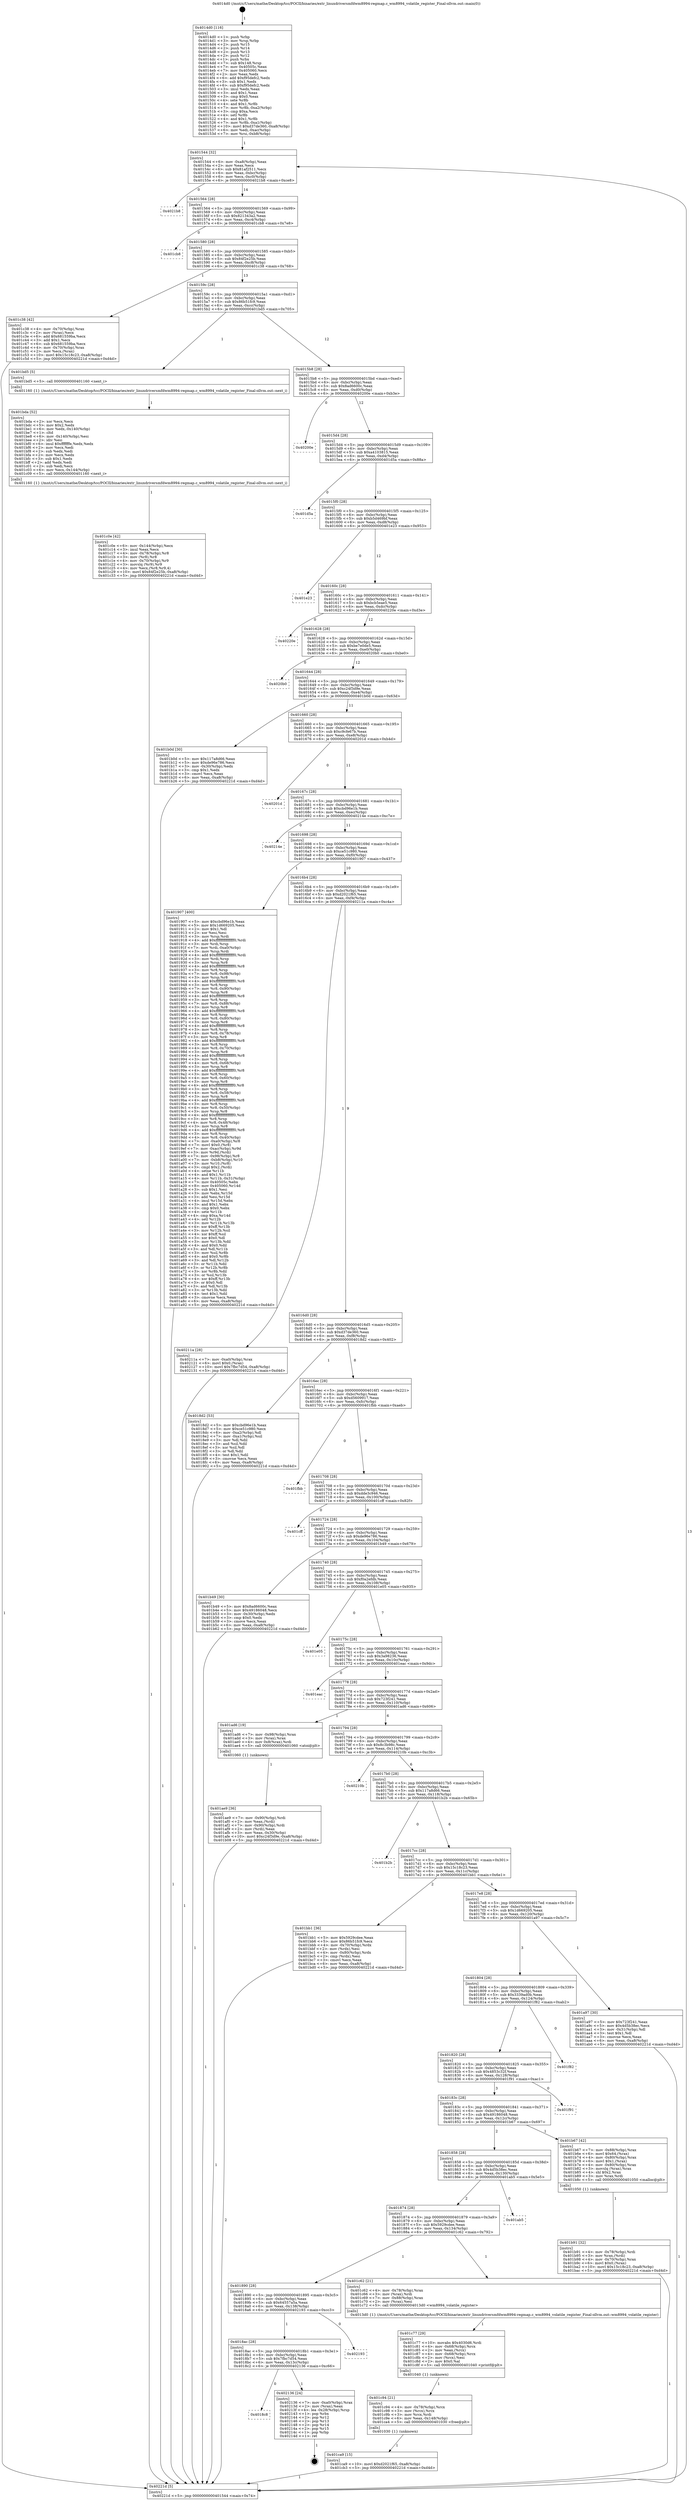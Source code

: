digraph "0x4014d0" {
  label = "0x4014d0 (/mnt/c/Users/mathe/Desktop/tcc/POCII/binaries/extr_linuxdriversmfdwm8994-regmap.c_wm8994_volatile_register_Final-ollvm.out::main(0))"
  labelloc = "t"
  node[shape=record]

  Entry [label="",width=0.3,height=0.3,shape=circle,fillcolor=black,style=filled]
  "0x401544" [label="{
     0x401544 [32]\l
     | [instrs]\l
     &nbsp;&nbsp;0x401544 \<+6\>: mov -0xa8(%rbp),%eax\l
     &nbsp;&nbsp;0x40154a \<+2\>: mov %eax,%ecx\l
     &nbsp;&nbsp;0x40154c \<+6\>: sub $0x81af2511,%ecx\l
     &nbsp;&nbsp;0x401552 \<+6\>: mov %eax,-0xbc(%rbp)\l
     &nbsp;&nbsp;0x401558 \<+6\>: mov %ecx,-0xc0(%rbp)\l
     &nbsp;&nbsp;0x40155e \<+6\>: je 00000000004021b8 \<main+0xce8\>\l
  }"]
  "0x4021b8" [label="{
     0x4021b8\l
  }", style=dashed]
  "0x401564" [label="{
     0x401564 [28]\l
     | [instrs]\l
     &nbsp;&nbsp;0x401564 \<+5\>: jmp 0000000000401569 \<main+0x99\>\l
     &nbsp;&nbsp;0x401569 \<+6\>: mov -0xbc(%rbp),%eax\l
     &nbsp;&nbsp;0x40156f \<+5\>: sub $0x821343a2,%eax\l
     &nbsp;&nbsp;0x401574 \<+6\>: mov %eax,-0xc4(%rbp)\l
     &nbsp;&nbsp;0x40157a \<+6\>: je 0000000000401cb8 \<main+0x7e8\>\l
  }"]
  Exit [label="",width=0.3,height=0.3,shape=circle,fillcolor=black,style=filled,peripheries=2]
  "0x401cb8" [label="{
     0x401cb8\l
  }", style=dashed]
  "0x401580" [label="{
     0x401580 [28]\l
     | [instrs]\l
     &nbsp;&nbsp;0x401580 \<+5\>: jmp 0000000000401585 \<main+0xb5\>\l
     &nbsp;&nbsp;0x401585 \<+6\>: mov -0xbc(%rbp),%eax\l
     &nbsp;&nbsp;0x40158b \<+5\>: sub $0x84f2e25b,%eax\l
     &nbsp;&nbsp;0x401590 \<+6\>: mov %eax,-0xc8(%rbp)\l
     &nbsp;&nbsp;0x401596 \<+6\>: je 0000000000401c38 \<main+0x768\>\l
  }"]
  "0x4018c8" [label="{
     0x4018c8\l
  }", style=dashed]
  "0x401c38" [label="{
     0x401c38 [42]\l
     | [instrs]\l
     &nbsp;&nbsp;0x401c38 \<+4\>: mov -0x70(%rbp),%rax\l
     &nbsp;&nbsp;0x401c3c \<+2\>: mov (%rax),%ecx\l
     &nbsp;&nbsp;0x401c3e \<+6\>: add $0x681559ba,%ecx\l
     &nbsp;&nbsp;0x401c44 \<+3\>: add $0x1,%ecx\l
     &nbsp;&nbsp;0x401c47 \<+6\>: sub $0x681559ba,%ecx\l
     &nbsp;&nbsp;0x401c4d \<+4\>: mov -0x70(%rbp),%rax\l
     &nbsp;&nbsp;0x401c51 \<+2\>: mov %ecx,(%rax)\l
     &nbsp;&nbsp;0x401c53 \<+10\>: movl $0x15c18c23,-0xa8(%rbp)\l
     &nbsp;&nbsp;0x401c5d \<+5\>: jmp 000000000040221d \<main+0xd4d\>\l
  }"]
  "0x40159c" [label="{
     0x40159c [28]\l
     | [instrs]\l
     &nbsp;&nbsp;0x40159c \<+5\>: jmp 00000000004015a1 \<main+0xd1\>\l
     &nbsp;&nbsp;0x4015a1 \<+6\>: mov -0xbc(%rbp),%eax\l
     &nbsp;&nbsp;0x4015a7 \<+5\>: sub $0x86b51fc9,%eax\l
     &nbsp;&nbsp;0x4015ac \<+6\>: mov %eax,-0xcc(%rbp)\l
     &nbsp;&nbsp;0x4015b2 \<+6\>: je 0000000000401bd5 \<main+0x705\>\l
  }"]
  "0x402136" [label="{
     0x402136 [24]\l
     | [instrs]\l
     &nbsp;&nbsp;0x402136 \<+7\>: mov -0xa0(%rbp),%rax\l
     &nbsp;&nbsp;0x40213d \<+2\>: mov (%rax),%eax\l
     &nbsp;&nbsp;0x40213f \<+4\>: lea -0x28(%rbp),%rsp\l
     &nbsp;&nbsp;0x402143 \<+1\>: pop %rbx\l
     &nbsp;&nbsp;0x402144 \<+2\>: pop %r12\l
     &nbsp;&nbsp;0x402146 \<+2\>: pop %r13\l
     &nbsp;&nbsp;0x402148 \<+2\>: pop %r14\l
     &nbsp;&nbsp;0x40214a \<+2\>: pop %r15\l
     &nbsp;&nbsp;0x40214c \<+1\>: pop %rbp\l
     &nbsp;&nbsp;0x40214d \<+1\>: ret\l
  }"]
  "0x401bd5" [label="{
     0x401bd5 [5]\l
     | [instrs]\l
     &nbsp;&nbsp;0x401bd5 \<+5\>: call 0000000000401160 \<next_i\>\l
     | [calls]\l
     &nbsp;&nbsp;0x401160 \{1\} (/mnt/c/Users/mathe/Desktop/tcc/POCII/binaries/extr_linuxdriversmfdwm8994-regmap.c_wm8994_volatile_register_Final-ollvm.out::next_i)\l
  }"]
  "0x4015b8" [label="{
     0x4015b8 [28]\l
     | [instrs]\l
     &nbsp;&nbsp;0x4015b8 \<+5\>: jmp 00000000004015bd \<main+0xed\>\l
     &nbsp;&nbsp;0x4015bd \<+6\>: mov -0xbc(%rbp),%eax\l
     &nbsp;&nbsp;0x4015c3 \<+5\>: sub $0x8ad6600c,%eax\l
     &nbsp;&nbsp;0x4015c8 \<+6\>: mov %eax,-0xd0(%rbp)\l
     &nbsp;&nbsp;0x4015ce \<+6\>: je 000000000040200e \<main+0xb3e\>\l
  }"]
  "0x4018ac" [label="{
     0x4018ac [28]\l
     | [instrs]\l
     &nbsp;&nbsp;0x4018ac \<+5\>: jmp 00000000004018b1 \<main+0x3e1\>\l
     &nbsp;&nbsp;0x4018b1 \<+6\>: mov -0xbc(%rbp),%eax\l
     &nbsp;&nbsp;0x4018b7 \<+5\>: sub $0x7fbc7d54,%eax\l
     &nbsp;&nbsp;0x4018bc \<+6\>: mov %eax,-0x13c(%rbp)\l
     &nbsp;&nbsp;0x4018c2 \<+6\>: je 0000000000402136 \<main+0xc66\>\l
  }"]
  "0x40200e" [label="{
     0x40200e\l
  }", style=dashed]
  "0x4015d4" [label="{
     0x4015d4 [28]\l
     | [instrs]\l
     &nbsp;&nbsp;0x4015d4 \<+5\>: jmp 00000000004015d9 \<main+0x109\>\l
     &nbsp;&nbsp;0x4015d9 \<+6\>: mov -0xbc(%rbp),%eax\l
     &nbsp;&nbsp;0x4015df \<+5\>: sub $0xa4103815,%eax\l
     &nbsp;&nbsp;0x4015e4 \<+6\>: mov %eax,-0xd4(%rbp)\l
     &nbsp;&nbsp;0x4015ea \<+6\>: je 0000000000401d5a \<main+0x88a\>\l
  }"]
  "0x402193" [label="{
     0x402193\l
  }", style=dashed]
  "0x401d5a" [label="{
     0x401d5a\l
  }", style=dashed]
  "0x4015f0" [label="{
     0x4015f0 [28]\l
     | [instrs]\l
     &nbsp;&nbsp;0x4015f0 \<+5\>: jmp 00000000004015f5 \<main+0x125\>\l
     &nbsp;&nbsp;0x4015f5 \<+6\>: mov -0xbc(%rbp),%eax\l
     &nbsp;&nbsp;0x4015fb \<+5\>: sub $0xb5d469bf,%eax\l
     &nbsp;&nbsp;0x401600 \<+6\>: mov %eax,-0xd8(%rbp)\l
     &nbsp;&nbsp;0x401606 \<+6\>: je 0000000000401e23 \<main+0x953\>\l
  }"]
  "0x401ca9" [label="{
     0x401ca9 [15]\l
     | [instrs]\l
     &nbsp;&nbsp;0x401ca9 \<+10\>: movl $0xd2021f65,-0xa8(%rbp)\l
     &nbsp;&nbsp;0x401cb3 \<+5\>: jmp 000000000040221d \<main+0xd4d\>\l
  }"]
  "0x401e23" [label="{
     0x401e23\l
  }", style=dashed]
  "0x40160c" [label="{
     0x40160c [28]\l
     | [instrs]\l
     &nbsp;&nbsp;0x40160c \<+5\>: jmp 0000000000401611 \<main+0x141\>\l
     &nbsp;&nbsp;0x401611 \<+6\>: mov -0xbc(%rbp),%eax\l
     &nbsp;&nbsp;0x401617 \<+5\>: sub $0xbcb5eae5,%eax\l
     &nbsp;&nbsp;0x40161c \<+6\>: mov %eax,-0xdc(%rbp)\l
     &nbsp;&nbsp;0x401622 \<+6\>: je 000000000040220e \<main+0xd3e\>\l
  }"]
  "0x401c94" [label="{
     0x401c94 [21]\l
     | [instrs]\l
     &nbsp;&nbsp;0x401c94 \<+4\>: mov -0x78(%rbp),%rcx\l
     &nbsp;&nbsp;0x401c98 \<+3\>: mov (%rcx),%rcx\l
     &nbsp;&nbsp;0x401c9b \<+3\>: mov %rcx,%rdi\l
     &nbsp;&nbsp;0x401c9e \<+6\>: mov %eax,-0x148(%rbp)\l
     &nbsp;&nbsp;0x401ca4 \<+5\>: call 0000000000401030 \<free@plt\>\l
     | [calls]\l
     &nbsp;&nbsp;0x401030 \{1\} (unknown)\l
  }"]
  "0x40220e" [label="{
     0x40220e\l
  }", style=dashed]
  "0x401628" [label="{
     0x401628 [28]\l
     | [instrs]\l
     &nbsp;&nbsp;0x401628 \<+5\>: jmp 000000000040162d \<main+0x15d\>\l
     &nbsp;&nbsp;0x40162d \<+6\>: mov -0xbc(%rbp),%eax\l
     &nbsp;&nbsp;0x401633 \<+5\>: sub $0xbe7e0de5,%eax\l
     &nbsp;&nbsp;0x401638 \<+6\>: mov %eax,-0xe0(%rbp)\l
     &nbsp;&nbsp;0x40163e \<+6\>: je 00000000004020b0 \<main+0xbe0\>\l
  }"]
  "0x401c77" [label="{
     0x401c77 [29]\l
     | [instrs]\l
     &nbsp;&nbsp;0x401c77 \<+10\>: movabs $0x4030d6,%rdi\l
     &nbsp;&nbsp;0x401c81 \<+4\>: mov -0x68(%rbp),%rcx\l
     &nbsp;&nbsp;0x401c85 \<+2\>: mov %eax,(%rcx)\l
     &nbsp;&nbsp;0x401c87 \<+4\>: mov -0x68(%rbp),%rcx\l
     &nbsp;&nbsp;0x401c8b \<+2\>: mov (%rcx),%esi\l
     &nbsp;&nbsp;0x401c8d \<+2\>: mov $0x0,%al\l
     &nbsp;&nbsp;0x401c8f \<+5\>: call 0000000000401040 \<printf@plt\>\l
     | [calls]\l
     &nbsp;&nbsp;0x401040 \{1\} (unknown)\l
  }"]
  "0x4020b0" [label="{
     0x4020b0\l
  }", style=dashed]
  "0x401644" [label="{
     0x401644 [28]\l
     | [instrs]\l
     &nbsp;&nbsp;0x401644 \<+5\>: jmp 0000000000401649 \<main+0x179\>\l
     &nbsp;&nbsp;0x401649 \<+6\>: mov -0xbc(%rbp),%eax\l
     &nbsp;&nbsp;0x40164f \<+5\>: sub $0xc24f3d9e,%eax\l
     &nbsp;&nbsp;0x401654 \<+6\>: mov %eax,-0xe4(%rbp)\l
     &nbsp;&nbsp;0x40165a \<+6\>: je 0000000000401b0d \<main+0x63d\>\l
  }"]
  "0x401890" [label="{
     0x401890 [28]\l
     | [instrs]\l
     &nbsp;&nbsp;0x401890 \<+5\>: jmp 0000000000401895 \<main+0x3c5\>\l
     &nbsp;&nbsp;0x401895 \<+6\>: mov -0xbc(%rbp),%eax\l
     &nbsp;&nbsp;0x40189b \<+5\>: sub $0x64557a5a,%eax\l
     &nbsp;&nbsp;0x4018a0 \<+6\>: mov %eax,-0x138(%rbp)\l
     &nbsp;&nbsp;0x4018a6 \<+6\>: je 0000000000402193 \<main+0xcc3\>\l
  }"]
  "0x401b0d" [label="{
     0x401b0d [30]\l
     | [instrs]\l
     &nbsp;&nbsp;0x401b0d \<+5\>: mov $0x117a8d66,%eax\l
     &nbsp;&nbsp;0x401b12 \<+5\>: mov $0xde96e786,%ecx\l
     &nbsp;&nbsp;0x401b17 \<+3\>: mov -0x30(%rbp),%edx\l
     &nbsp;&nbsp;0x401b1a \<+3\>: cmp $0x1,%edx\l
     &nbsp;&nbsp;0x401b1d \<+3\>: cmovl %ecx,%eax\l
     &nbsp;&nbsp;0x401b20 \<+6\>: mov %eax,-0xa8(%rbp)\l
     &nbsp;&nbsp;0x401b26 \<+5\>: jmp 000000000040221d \<main+0xd4d\>\l
  }"]
  "0x401660" [label="{
     0x401660 [28]\l
     | [instrs]\l
     &nbsp;&nbsp;0x401660 \<+5\>: jmp 0000000000401665 \<main+0x195\>\l
     &nbsp;&nbsp;0x401665 \<+6\>: mov -0xbc(%rbp),%eax\l
     &nbsp;&nbsp;0x40166b \<+5\>: sub $0xc9cfe67b,%eax\l
     &nbsp;&nbsp;0x401670 \<+6\>: mov %eax,-0xe8(%rbp)\l
     &nbsp;&nbsp;0x401676 \<+6\>: je 000000000040201d \<main+0xb4d\>\l
  }"]
  "0x401c62" [label="{
     0x401c62 [21]\l
     | [instrs]\l
     &nbsp;&nbsp;0x401c62 \<+4\>: mov -0x78(%rbp),%rax\l
     &nbsp;&nbsp;0x401c66 \<+3\>: mov (%rax),%rdi\l
     &nbsp;&nbsp;0x401c69 \<+7\>: mov -0x88(%rbp),%rax\l
     &nbsp;&nbsp;0x401c70 \<+2\>: mov (%rax),%esi\l
     &nbsp;&nbsp;0x401c72 \<+5\>: call 00000000004013d0 \<wm8994_volatile_register\>\l
     | [calls]\l
     &nbsp;&nbsp;0x4013d0 \{1\} (/mnt/c/Users/mathe/Desktop/tcc/POCII/binaries/extr_linuxdriversmfdwm8994-regmap.c_wm8994_volatile_register_Final-ollvm.out::wm8994_volatile_register)\l
  }"]
  "0x40201d" [label="{
     0x40201d\l
  }", style=dashed]
  "0x40167c" [label="{
     0x40167c [28]\l
     | [instrs]\l
     &nbsp;&nbsp;0x40167c \<+5\>: jmp 0000000000401681 \<main+0x1b1\>\l
     &nbsp;&nbsp;0x401681 \<+6\>: mov -0xbc(%rbp),%eax\l
     &nbsp;&nbsp;0x401687 \<+5\>: sub $0xcbd96e1b,%eax\l
     &nbsp;&nbsp;0x40168c \<+6\>: mov %eax,-0xec(%rbp)\l
     &nbsp;&nbsp;0x401692 \<+6\>: je 000000000040214e \<main+0xc7e\>\l
  }"]
  "0x401874" [label="{
     0x401874 [28]\l
     | [instrs]\l
     &nbsp;&nbsp;0x401874 \<+5\>: jmp 0000000000401879 \<main+0x3a9\>\l
     &nbsp;&nbsp;0x401879 \<+6\>: mov -0xbc(%rbp),%eax\l
     &nbsp;&nbsp;0x40187f \<+5\>: sub $0x5929cdee,%eax\l
     &nbsp;&nbsp;0x401884 \<+6\>: mov %eax,-0x134(%rbp)\l
     &nbsp;&nbsp;0x40188a \<+6\>: je 0000000000401c62 \<main+0x792\>\l
  }"]
  "0x40214e" [label="{
     0x40214e\l
  }", style=dashed]
  "0x401698" [label="{
     0x401698 [28]\l
     | [instrs]\l
     &nbsp;&nbsp;0x401698 \<+5\>: jmp 000000000040169d \<main+0x1cd\>\l
     &nbsp;&nbsp;0x40169d \<+6\>: mov -0xbc(%rbp),%eax\l
     &nbsp;&nbsp;0x4016a3 \<+5\>: sub $0xce51c980,%eax\l
     &nbsp;&nbsp;0x4016a8 \<+6\>: mov %eax,-0xf0(%rbp)\l
     &nbsp;&nbsp;0x4016ae \<+6\>: je 0000000000401907 \<main+0x437\>\l
  }"]
  "0x401ab5" [label="{
     0x401ab5\l
  }", style=dashed]
  "0x401907" [label="{
     0x401907 [400]\l
     | [instrs]\l
     &nbsp;&nbsp;0x401907 \<+5\>: mov $0xcbd96e1b,%eax\l
     &nbsp;&nbsp;0x40190c \<+5\>: mov $0x1d669205,%ecx\l
     &nbsp;&nbsp;0x401911 \<+2\>: mov $0x1,%dl\l
     &nbsp;&nbsp;0x401913 \<+2\>: xor %esi,%esi\l
     &nbsp;&nbsp;0x401915 \<+3\>: mov %rsp,%rdi\l
     &nbsp;&nbsp;0x401918 \<+4\>: add $0xfffffffffffffff0,%rdi\l
     &nbsp;&nbsp;0x40191c \<+3\>: mov %rdi,%rsp\l
     &nbsp;&nbsp;0x40191f \<+7\>: mov %rdi,-0xa0(%rbp)\l
     &nbsp;&nbsp;0x401926 \<+3\>: mov %rsp,%rdi\l
     &nbsp;&nbsp;0x401929 \<+4\>: add $0xfffffffffffffff0,%rdi\l
     &nbsp;&nbsp;0x40192d \<+3\>: mov %rdi,%rsp\l
     &nbsp;&nbsp;0x401930 \<+3\>: mov %rsp,%r8\l
     &nbsp;&nbsp;0x401933 \<+4\>: add $0xfffffffffffffff0,%r8\l
     &nbsp;&nbsp;0x401937 \<+3\>: mov %r8,%rsp\l
     &nbsp;&nbsp;0x40193a \<+7\>: mov %r8,-0x98(%rbp)\l
     &nbsp;&nbsp;0x401941 \<+3\>: mov %rsp,%r8\l
     &nbsp;&nbsp;0x401944 \<+4\>: add $0xfffffffffffffff0,%r8\l
     &nbsp;&nbsp;0x401948 \<+3\>: mov %r8,%rsp\l
     &nbsp;&nbsp;0x40194b \<+7\>: mov %r8,-0x90(%rbp)\l
     &nbsp;&nbsp;0x401952 \<+3\>: mov %rsp,%r8\l
     &nbsp;&nbsp;0x401955 \<+4\>: add $0xfffffffffffffff0,%r8\l
     &nbsp;&nbsp;0x401959 \<+3\>: mov %r8,%rsp\l
     &nbsp;&nbsp;0x40195c \<+7\>: mov %r8,-0x88(%rbp)\l
     &nbsp;&nbsp;0x401963 \<+3\>: mov %rsp,%r8\l
     &nbsp;&nbsp;0x401966 \<+4\>: add $0xfffffffffffffff0,%r8\l
     &nbsp;&nbsp;0x40196a \<+3\>: mov %r8,%rsp\l
     &nbsp;&nbsp;0x40196d \<+4\>: mov %r8,-0x80(%rbp)\l
     &nbsp;&nbsp;0x401971 \<+3\>: mov %rsp,%r8\l
     &nbsp;&nbsp;0x401974 \<+4\>: add $0xfffffffffffffff0,%r8\l
     &nbsp;&nbsp;0x401978 \<+3\>: mov %r8,%rsp\l
     &nbsp;&nbsp;0x40197b \<+4\>: mov %r8,-0x78(%rbp)\l
     &nbsp;&nbsp;0x40197f \<+3\>: mov %rsp,%r8\l
     &nbsp;&nbsp;0x401982 \<+4\>: add $0xfffffffffffffff0,%r8\l
     &nbsp;&nbsp;0x401986 \<+3\>: mov %r8,%rsp\l
     &nbsp;&nbsp;0x401989 \<+4\>: mov %r8,-0x70(%rbp)\l
     &nbsp;&nbsp;0x40198d \<+3\>: mov %rsp,%r8\l
     &nbsp;&nbsp;0x401990 \<+4\>: add $0xfffffffffffffff0,%r8\l
     &nbsp;&nbsp;0x401994 \<+3\>: mov %r8,%rsp\l
     &nbsp;&nbsp;0x401997 \<+4\>: mov %r8,-0x68(%rbp)\l
     &nbsp;&nbsp;0x40199b \<+3\>: mov %rsp,%r8\l
     &nbsp;&nbsp;0x40199e \<+4\>: add $0xfffffffffffffff0,%r8\l
     &nbsp;&nbsp;0x4019a2 \<+3\>: mov %r8,%rsp\l
     &nbsp;&nbsp;0x4019a5 \<+4\>: mov %r8,-0x60(%rbp)\l
     &nbsp;&nbsp;0x4019a9 \<+3\>: mov %rsp,%r8\l
     &nbsp;&nbsp;0x4019ac \<+4\>: add $0xfffffffffffffff0,%r8\l
     &nbsp;&nbsp;0x4019b0 \<+3\>: mov %r8,%rsp\l
     &nbsp;&nbsp;0x4019b3 \<+4\>: mov %r8,-0x58(%rbp)\l
     &nbsp;&nbsp;0x4019b7 \<+3\>: mov %rsp,%r8\l
     &nbsp;&nbsp;0x4019ba \<+4\>: add $0xfffffffffffffff0,%r8\l
     &nbsp;&nbsp;0x4019be \<+3\>: mov %r8,%rsp\l
     &nbsp;&nbsp;0x4019c1 \<+4\>: mov %r8,-0x50(%rbp)\l
     &nbsp;&nbsp;0x4019c5 \<+3\>: mov %rsp,%r8\l
     &nbsp;&nbsp;0x4019c8 \<+4\>: add $0xfffffffffffffff0,%r8\l
     &nbsp;&nbsp;0x4019cc \<+3\>: mov %r8,%rsp\l
     &nbsp;&nbsp;0x4019cf \<+4\>: mov %r8,-0x48(%rbp)\l
     &nbsp;&nbsp;0x4019d3 \<+3\>: mov %rsp,%r8\l
     &nbsp;&nbsp;0x4019d6 \<+4\>: add $0xfffffffffffffff0,%r8\l
     &nbsp;&nbsp;0x4019da \<+3\>: mov %r8,%rsp\l
     &nbsp;&nbsp;0x4019dd \<+4\>: mov %r8,-0x40(%rbp)\l
     &nbsp;&nbsp;0x4019e1 \<+7\>: mov -0xa0(%rbp),%r8\l
     &nbsp;&nbsp;0x4019e8 \<+7\>: movl $0x0,(%r8)\l
     &nbsp;&nbsp;0x4019ef \<+7\>: mov -0xac(%rbp),%r9d\l
     &nbsp;&nbsp;0x4019f6 \<+3\>: mov %r9d,(%rdi)\l
     &nbsp;&nbsp;0x4019f9 \<+7\>: mov -0x98(%rbp),%r8\l
     &nbsp;&nbsp;0x401a00 \<+7\>: mov -0xb8(%rbp),%r10\l
     &nbsp;&nbsp;0x401a07 \<+3\>: mov %r10,(%r8)\l
     &nbsp;&nbsp;0x401a0a \<+3\>: cmpl $0x2,(%rdi)\l
     &nbsp;&nbsp;0x401a0d \<+4\>: setne %r11b\l
     &nbsp;&nbsp;0x401a11 \<+4\>: and $0x1,%r11b\l
     &nbsp;&nbsp;0x401a15 \<+4\>: mov %r11b,-0x31(%rbp)\l
     &nbsp;&nbsp;0x401a19 \<+7\>: mov 0x40505c,%ebx\l
     &nbsp;&nbsp;0x401a20 \<+8\>: mov 0x405060,%r14d\l
     &nbsp;&nbsp;0x401a28 \<+3\>: sub $0x1,%esi\l
     &nbsp;&nbsp;0x401a2b \<+3\>: mov %ebx,%r15d\l
     &nbsp;&nbsp;0x401a2e \<+3\>: add %esi,%r15d\l
     &nbsp;&nbsp;0x401a31 \<+4\>: imul %r15d,%ebx\l
     &nbsp;&nbsp;0x401a35 \<+3\>: and $0x1,%ebx\l
     &nbsp;&nbsp;0x401a38 \<+3\>: cmp $0x0,%ebx\l
     &nbsp;&nbsp;0x401a3b \<+4\>: sete %r11b\l
     &nbsp;&nbsp;0x401a3f \<+4\>: cmp $0xa,%r14d\l
     &nbsp;&nbsp;0x401a43 \<+4\>: setl %r12b\l
     &nbsp;&nbsp;0x401a47 \<+3\>: mov %r11b,%r13b\l
     &nbsp;&nbsp;0x401a4a \<+4\>: xor $0xff,%r13b\l
     &nbsp;&nbsp;0x401a4e \<+3\>: mov %r12b,%sil\l
     &nbsp;&nbsp;0x401a51 \<+4\>: xor $0xff,%sil\l
     &nbsp;&nbsp;0x401a55 \<+3\>: xor $0x0,%dl\l
     &nbsp;&nbsp;0x401a58 \<+3\>: mov %r13b,%dil\l
     &nbsp;&nbsp;0x401a5b \<+4\>: and $0x0,%dil\l
     &nbsp;&nbsp;0x401a5f \<+3\>: and %dl,%r11b\l
     &nbsp;&nbsp;0x401a62 \<+3\>: mov %sil,%r8b\l
     &nbsp;&nbsp;0x401a65 \<+4\>: and $0x0,%r8b\l
     &nbsp;&nbsp;0x401a69 \<+3\>: and %dl,%r12b\l
     &nbsp;&nbsp;0x401a6c \<+3\>: or %r11b,%dil\l
     &nbsp;&nbsp;0x401a6f \<+3\>: or %r12b,%r8b\l
     &nbsp;&nbsp;0x401a72 \<+3\>: xor %r8b,%dil\l
     &nbsp;&nbsp;0x401a75 \<+3\>: or %sil,%r13b\l
     &nbsp;&nbsp;0x401a78 \<+4\>: xor $0xff,%r13b\l
     &nbsp;&nbsp;0x401a7c \<+3\>: or $0x0,%dl\l
     &nbsp;&nbsp;0x401a7f \<+3\>: and %dl,%r13b\l
     &nbsp;&nbsp;0x401a82 \<+3\>: or %r13b,%dil\l
     &nbsp;&nbsp;0x401a85 \<+4\>: test $0x1,%dil\l
     &nbsp;&nbsp;0x401a89 \<+3\>: cmovne %ecx,%eax\l
     &nbsp;&nbsp;0x401a8c \<+6\>: mov %eax,-0xa8(%rbp)\l
     &nbsp;&nbsp;0x401a92 \<+5\>: jmp 000000000040221d \<main+0xd4d\>\l
  }"]
  "0x4016b4" [label="{
     0x4016b4 [28]\l
     | [instrs]\l
     &nbsp;&nbsp;0x4016b4 \<+5\>: jmp 00000000004016b9 \<main+0x1e9\>\l
     &nbsp;&nbsp;0x4016b9 \<+6\>: mov -0xbc(%rbp),%eax\l
     &nbsp;&nbsp;0x4016bf \<+5\>: sub $0xd2021f65,%eax\l
     &nbsp;&nbsp;0x4016c4 \<+6\>: mov %eax,-0xf4(%rbp)\l
     &nbsp;&nbsp;0x4016ca \<+6\>: je 000000000040211a \<main+0xc4a\>\l
  }"]
  "0x401c0e" [label="{
     0x401c0e [42]\l
     | [instrs]\l
     &nbsp;&nbsp;0x401c0e \<+6\>: mov -0x144(%rbp),%ecx\l
     &nbsp;&nbsp;0x401c14 \<+3\>: imul %eax,%ecx\l
     &nbsp;&nbsp;0x401c17 \<+4\>: mov -0x78(%rbp),%r8\l
     &nbsp;&nbsp;0x401c1b \<+3\>: mov (%r8),%r8\l
     &nbsp;&nbsp;0x401c1e \<+4\>: mov -0x70(%rbp),%r9\l
     &nbsp;&nbsp;0x401c22 \<+3\>: movslq (%r9),%r9\l
     &nbsp;&nbsp;0x401c25 \<+4\>: mov %ecx,(%r8,%r9,4)\l
     &nbsp;&nbsp;0x401c29 \<+10\>: movl $0x84f2e25b,-0xa8(%rbp)\l
     &nbsp;&nbsp;0x401c33 \<+5\>: jmp 000000000040221d \<main+0xd4d\>\l
  }"]
  "0x40211a" [label="{
     0x40211a [28]\l
     | [instrs]\l
     &nbsp;&nbsp;0x40211a \<+7\>: mov -0xa0(%rbp),%rax\l
     &nbsp;&nbsp;0x402121 \<+6\>: movl $0x0,(%rax)\l
     &nbsp;&nbsp;0x402127 \<+10\>: movl $0x7fbc7d54,-0xa8(%rbp)\l
     &nbsp;&nbsp;0x402131 \<+5\>: jmp 000000000040221d \<main+0xd4d\>\l
  }"]
  "0x4016d0" [label="{
     0x4016d0 [28]\l
     | [instrs]\l
     &nbsp;&nbsp;0x4016d0 \<+5\>: jmp 00000000004016d5 \<main+0x205\>\l
     &nbsp;&nbsp;0x4016d5 \<+6\>: mov -0xbc(%rbp),%eax\l
     &nbsp;&nbsp;0x4016db \<+5\>: sub $0xd37de360,%eax\l
     &nbsp;&nbsp;0x4016e0 \<+6\>: mov %eax,-0xf8(%rbp)\l
     &nbsp;&nbsp;0x4016e6 \<+6\>: je 00000000004018d2 \<main+0x402\>\l
  }"]
  "0x401bda" [label="{
     0x401bda [52]\l
     | [instrs]\l
     &nbsp;&nbsp;0x401bda \<+2\>: xor %ecx,%ecx\l
     &nbsp;&nbsp;0x401bdc \<+5\>: mov $0x2,%edx\l
     &nbsp;&nbsp;0x401be1 \<+6\>: mov %edx,-0x140(%rbp)\l
     &nbsp;&nbsp;0x401be7 \<+1\>: cltd\l
     &nbsp;&nbsp;0x401be8 \<+6\>: mov -0x140(%rbp),%esi\l
     &nbsp;&nbsp;0x401bee \<+2\>: idiv %esi\l
     &nbsp;&nbsp;0x401bf0 \<+6\>: imul $0xfffffffe,%edx,%edx\l
     &nbsp;&nbsp;0x401bf6 \<+2\>: mov %ecx,%edi\l
     &nbsp;&nbsp;0x401bf8 \<+2\>: sub %edx,%edi\l
     &nbsp;&nbsp;0x401bfa \<+2\>: mov %ecx,%edx\l
     &nbsp;&nbsp;0x401bfc \<+3\>: sub $0x1,%edx\l
     &nbsp;&nbsp;0x401bff \<+2\>: add %edx,%edi\l
     &nbsp;&nbsp;0x401c01 \<+2\>: sub %edi,%ecx\l
     &nbsp;&nbsp;0x401c03 \<+6\>: mov %ecx,-0x144(%rbp)\l
     &nbsp;&nbsp;0x401c09 \<+5\>: call 0000000000401160 \<next_i\>\l
     | [calls]\l
     &nbsp;&nbsp;0x401160 \{1\} (/mnt/c/Users/mathe/Desktop/tcc/POCII/binaries/extr_linuxdriversmfdwm8994-regmap.c_wm8994_volatile_register_Final-ollvm.out::next_i)\l
  }"]
  "0x4018d2" [label="{
     0x4018d2 [53]\l
     | [instrs]\l
     &nbsp;&nbsp;0x4018d2 \<+5\>: mov $0xcbd96e1b,%eax\l
     &nbsp;&nbsp;0x4018d7 \<+5\>: mov $0xce51c980,%ecx\l
     &nbsp;&nbsp;0x4018dc \<+6\>: mov -0xa2(%rbp),%dl\l
     &nbsp;&nbsp;0x4018e2 \<+7\>: mov -0xa1(%rbp),%sil\l
     &nbsp;&nbsp;0x4018e9 \<+3\>: mov %dl,%dil\l
     &nbsp;&nbsp;0x4018ec \<+3\>: and %sil,%dil\l
     &nbsp;&nbsp;0x4018ef \<+3\>: xor %sil,%dl\l
     &nbsp;&nbsp;0x4018f2 \<+3\>: or %dl,%dil\l
     &nbsp;&nbsp;0x4018f5 \<+4\>: test $0x1,%dil\l
     &nbsp;&nbsp;0x4018f9 \<+3\>: cmovne %ecx,%eax\l
     &nbsp;&nbsp;0x4018fc \<+6\>: mov %eax,-0xa8(%rbp)\l
     &nbsp;&nbsp;0x401902 \<+5\>: jmp 000000000040221d \<main+0xd4d\>\l
  }"]
  "0x4016ec" [label="{
     0x4016ec [28]\l
     | [instrs]\l
     &nbsp;&nbsp;0x4016ec \<+5\>: jmp 00000000004016f1 \<main+0x221\>\l
     &nbsp;&nbsp;0x4016f1 \<+6\>: mov -0xbc(%rbp),%eax\l
     &nbsp;&nbsp;0x4016f7 \<+5\>: sub $0xd5609917,%eax\l
     &nbsp;&nbsp;0x4016fc \<+6\>: mov %eax,-0xfc(%rbp)\l
     &nbsp;&nbsp;0x401702 \<+6\>: je 0000000000401fbb \<main+0xaeb\>\l
  }"]
  "0x40221d" [label="{
     0x40221d [5]\l
     | [instrs]\l
     &nbsp;&nbsp;0x40221d \<+5\>: jmp 0000000000401544 \<main+0x74\>\l
  }"]
  "0x4014d0" [label="{
     0x4014d0 [116]\l
     | [instrs]\l
     &nbsp;&nbsp;0x4014d0 \<+1\>: push %rbp\l
     &nbsp;&nbsp;0x4014d1 \<+3\>: mov %rsp,%rbp\l
     &nbsp;&nbsp;0x4014d4 \<+2\>: push %r15\l
     &nbsp;&nbsp;0x4014d6 \<+2\>: push %r14\l
     &nbsp;&nbsp;0x4014d8 \<+2\>: push %r13\l
     &nbsp;&nbsp;0x4014da \<+2\>: push %r12\l
     &nbsp;&nbsp;0x4014dc \<+1\>: push %rbx\l
     &nbsp;&nbsp;0x4014dd \<+7\>: sub $0x148,%rsp\l
     &nbsp;&nbsp;0x4014e4 \<+7\>: mov 0x40505c,%eax\l
     &nbsp;&nbsp;0x4014eb \<+7\>: mov 0x405060,%ecx\l
     &nbsp;&nbsp;0x4014f2 \<+2\>: mov %eax,%edx\l
     &nbsp;&nbsp;0x4014f4 \<+6\>: add $0xf95defc2,%edx\l
     &nbsp;&nbsp;0x4014fa \<+3\>: sub $0x1,%edx\l
     &nbsp;&nbsp;0x4014fd \<+6\>: sub $0xf95defc2,%edx\l
     &nbsp;&nbsp;0x401503 \<+3\>: imul %edx,%eax\l
     &nbsp;&nbsp;0x401506 \<+3\>: and $0x1,%eax\l
     &nbsp;&nbsp;0x401509 \<+3\>: cmp $0x0,%eax\l
     &nbsp;&nbsp;0x40150c \<+4\>: sete %r8b\l
     &nbsp;&nbsp;0x401510 \<+4\>: and $0x1,%r8b\l
     &nbsp;&nbsp;0x401514 \<+7\>: mov %r8b,-0xa2(%rbp)\l
     &nbsp;&nbsp;0x40151b \<+3\>: cmp $0xa,%ecx\l
     &nbsp;&nbsp;0x40151e \<+4\>: setl %r8b\l
     &nbsp;&nbsp;0x401522 \<+4\>: and $0x1,%r8b\l
     &nbsp;&nbsp;0x401526 \<+7\>: mov %r8b,-0xa1(%rbp)\l
     &nbsp;&nbsp;0x40152d \<+10\>: movl $0xd37de360,-0xa8(%rbp)\l
     &nbsp;&nbsp;0x401537 \<+6\>: mov %edi,-0xac(%rbp)\l
     &nbsp;&nbsp;0x40153d \<+7\>: mov %rsi,-0xb8(%rbp)\l
  }"]
  "0x401b91" [label="{
     0x401b91 [32]\l
     | [instrs]\l
     &nbsp;&nbsp;0x401b91 \<+4\>: mov -0x78(%rbp),%rdi\l
     &nbsp;&nbsp;0x401b95 \<+3\>: mov %rax,(%rdi)\l
     &nbsp;&nbsp;0x401b98 \<+4\>: mov -0x70(%rbp),%rax\l
     &nbsp;&nbsp;0x401b9c \<+6\>: movl $0x0,(%rax)\l
     &nbsp;&nbsp;0x401ba2 \<+10\>: movl $0x15c18c23,-0xa8(%rbp)\l
     &nbsp;&nbsp;0x401bac \<+5\>: jmp 000000000040221d \<main+0xd4d\>\l
  }"]
  "0x401858" [label="{
     0x401858 [28]\l
     | [instrs]\l
     &nbsp;&nbsp;0x401858 \<+5\>: jmp 000000000040185d \<main+0x38d\>\l
     &nbsp;&nbsp;0x40185d \<+6\>: mov -0xbc(%rbp),%eax\l
     &nbsp;&nbsp;0x401863 \<+5\>: sub $0x4d5b38ec,%eax\l
     &nbsp;&nbsp;0x401868 \<+6\>: mov %eax,-0x130(%rbp)\l
     &nbsp;&nbsp;0x40186e \<+6\>: je 0000000000401ab5 \<main+0x5e5\>\l
  }"]
  "0x401fbb" [label="{
     0x401fbb\l
  }", style=dashed]
  "0x401708" [label="{
     0x401708 [28]\l
     | [instrs]\l
     &nbsp;&nbsp;0x401708 \<+5\>: jmp 000000000040170d \<main+0x23d\>\l
     &nbsp;&nbsp;0x40170d \<+6\>: mov -0xbc(%rbp),%eax\l
     &nbsp;&nbsp;0x401713 \<+5\>: sub $0xdde3c946,%eax\l
     &nbsp;&nbsp;0x401718 \<+6\>: mov %eax,-0x100(%rbp)\l
     &nbsp;&nbsp;0x40171e \<+6\>: je 0000000000401cff \<main+0x82f\>\l
  }"]
  "0x401b67" [label="{
     0x401b67 [42]\l
     | [instrs]\l
     &nbsp;&nbsp;0x401b67 \<+7\>: mov -0x88(%rbp),%rax\l
     &nbsp;&nbsp;0x401b6e \<+6\>: movl $0x64,(%rax)\l
     &nbsp;&nbsp;0x401b74 \<+4\>: mov -0x80(%rbp),%rax\l
     &nbsp;&nbsp;0x401b78 \<+6\>: movl $0x1,(%rax)\l
     &nbsp;&nbsp;0x401b7e \<+4\>: mov -0x80(%rbp),%rax\l
     &nbsp;&nbsp;0x401b82 \<+3\>: movslq (%rax),%rax\l
     &nbsp;&nbsp;0x401b85 \<+4\>: shl $0x2,%rax\l
     &nbsp;&nbsp;0x401b89 \<+3\>: mov %rax,%rdi\l
     &nbsp;&nbsp;0x401b8c \<+5\>: call 0000000000401050 \<malloc@plt\>\l
     | [calls]\l
     &nbsp;&nbsp;0x401050 \{1\} (unknown)\l
  }"]
  "0x401cff" [label="{
     0x401cff\l
  }", style=dashed]
  "0x401724" [label="{
     0x401724 [28]\l
     | [instrs]\l
     &nbsp;&nbsp;0x401724 \<+5\>: jmp 0000000000401729 \<main+0x259\>\l
     &nbsp;&nbsp;0x401729 \<+6\>: mov -0xbc(%rbp),%eax\l
     &nbsp;&nbsp;0x40172f \<+5\>: sub $0xde96e786,%eax\l
     &nbsp;&nbsp;0x401734 \<+6\>: mov %eax,-0x104(%rbp)\l
     &nbsp;&nbsp;0x40173a \<+6\>: je 0000000000401b49 \<main+0x679\>\l
  }"]
  "0x40183c" [label="{
     0x40183c [28]\l
     | [instrs]\l
     &nbsp;&nbsp;0x40183c \<+5\>: jmp 0000000000401841 \<main+0x371\>\l
     &nbsp;&nbsp;0x401841 \<+6\>: mov -0xbc(%rbp),%eax\l
     &nbsp;&nbsp;0x401847 \<+5\>: sub $0x49186048,%eax\l
     &nbsp;&nbsp;0x40184c \<+6\>: mov %eax,-0x12c(%rbp)\l
     &nbsp;&nbsp;0x401852 \<+6\>: je 0000000000401b67 \<main+0x697\>\l
  }"]
  "0x401b49" [label="{
     0x401b49 [30]\l
     | [instrs]\l
     &nbsp;&nbsp;0x401b49 \<+5\>: mov $0x8ad6600c,%eax\l
     &nbsp;&nbsp;0x401b4e \<+5\>: mov $0x49186048,%ecx\l
     &nbsp;&nbsp;0x401b53 \<+3\>: mov -0x30(%rbp),%edx\l
     &nbsp;&nbsp;0x401b56 \<+3\>: cmp $0x0,%edx\l
     &nbsp;&nbsp;0x401b59 \<+3\>: cmove %ecx,%eax\l
     &nbsp;&nbsp;0x401b5c \<+6\>: mov %eax,-0xa8(%rbp)\l
     &nbsp;&nbsp;0x401b62 \<+5\>: jmp 000000000040221d \<main+0xd4d\>\l
  }"]
  "0x401740" [label="{
     0x401740 [28]\l
     | [instrs]\l
     &nbsp;&nbsp;0x401740 \<+5\>: jmp 0000000000401745 \<main+0x275\>\l
     &nbsp;&nbsp;0x401745 \<+6\>: mov -0xbc(%rbp),%eax\l
     &nbsp;&nbsp;0x40174b \<+5\>: sub $0xf0a2efdb,%eax\l
     &nbsp;&nbsp;0x401750 \<+6\>: mov %eax,-0x108(%rbp)\l
     &nbsp;&nbsp;0x401756 \<+6\>: je 0000000000401e05 \<main+0x935\>\l
  }"]
  "0x401f91" [label="{
     0x401f91\l
  }", style=dashed]
  "0x401e05" [label="{
     0x401e05\l
  }", style=dashed]
  "0x40175c" [label="{
     0x40175c [28]\l
     | [instrs]\l
     &nbsp;&nbsp;0x40175c \<+5\>: jmp 0000000000401761 \<main+0x291\>\l
     &nbsp;&nbsp;0x401761 \<+6\>: mov -0xbc(%rbp),%eax\l
     &nbsp;&nbsp;0x401767 \<+5\>: sub $0x3a98236,%eax\l
     &nbsp;&nbsp;0x40176c \<+6\>: mov %eax,-0x10c(%rbp)\l
     &nbsp;&nbsp;0x401772 \<+6\>: je 0000000000401eac \<main+0x9dc\>\l
  }"]
  "0x401820" [label="{
     0x401820 [28]\l
     | [instrs]\l
     &nbsp;&nbsp;0x401820 \<+5\>: jmp 0000000000401825 \<main+0x355\>\l
     &nbsp;&nbsp;0x401825 \<+6\>: mov -0xbc(%rbp),%eax\l
     &nbsp;&nbsp;0x40182b \<+5\>: sub $0x4853c32f,%eax\l
     &nbsp;&nbsp;0x401830 \<+6\>: mov %eax,-0x128(%rbp)\l
     &nbsp;&nbsp;0x401836 \<+6\>: je 0000000000401f91 \<main+0xac1\>\l
  }"]
  "0x401eac" [label="{
     0x401eac\l
  }", style=dashed]
  "0x401778" [label="{
     0x401778 [28]\l
     | [instrs]\l
     &nbsp;&nbsp;0x401778 \<+5\>: jmp 000000000040177d \<main+0x2ad\>\l
     &nbsp;&nbsp;0x40177d \<+6\>: mov -0xbc(%rbp),%eax\l
     &nbsp;&nbsp;0x401783 \<+5\>: sub $0x723f241,%eax\l
     &nbsp;&nbsp;0x401788 \<+6\>: mov %eax,-0x110(%rbp)\l
     &nbsp;&nbsp;0x40178e \<+6\>: je 0000000000401ad6 \<main+0x606\>\l
  }"]
  "0x401f82" [label="{
     0x401f82\l
  }", style=dashed]
  "0x401ad6" [label="{
     0x401ad6 [19]\l
     | [instrs]\l
     &nbsp;&nbsp;0x401ad6 \<+7\>: mov -0x98(%rbp),%rax\l
     &nbsp;&nbsp;0x401add \<+3\>: mov (%rax),%rax\l
     &nbsp;&nbsp;0x401ae0 \<+4\>: mov 0x8(%rax),%rdi\l
     &nbsp;&nbsp;0x401ae4 \<+5\>: call 0000000000401060 \<atoi@plt\>\l
     | [calls]\l
     &nbsp;&nbsp;0x401060 \{1\} (unknown)\l
  }"]
  "0x401794" [label="{
     0x401794 [28]\l
     | [instrs]\l
     &nbsp;&nbsp;0x401794 \<+5\>: jmp 0000000000401799 \<main+0x2c9\>\l
     &nbsp;&nbsp;0x401799 \<+6\>: mov -0xbc(%rbp),%eax\l
     &nbsp;&nbsp;0x40179f \<+5\>: sub $0x8c3b98c,%eax\l
     &nbsp;&nbsp;0x4017a4 \<+6\>: mov %eax,-0x114(%rbp)\l
     &nbsp;&nbsp;0x4017aa \<+6\>: je 000000000040210b \<main+0xc3b\>\l
  }"]
  "0x401ae9" [label="{
     0x401ae9 [36]\l
     | [instrs]\l
     &nbsp;&nbsp;0x401ae9 \<+7\>: mov -0x90(%rbp),%rdi\l
     &nbsp;&nbsp;0x401af0 \<+2\>: mov %eax,(%rdi)\l
     &nbsp;&nbsp;0x401af2 \<+7\>: mov -0x90(%rbp),%rdi\l
     &nbsp;&nbsp;0x401af9 \<+2\>: mov (%rdi),%eax\l
     &nbsp;&nbsp;0x401afb \<+3\>: mov %eax,-0x30(%rbp)\l
     &nbsp;&nbsp;0x401afe \<+10\>: movl $0xc24f3d9e,-0xa8(%rbp)\l
     &nbsp;&nbsp;0x401b08 \<+5\>: jmp 000000000040221d \<main+0xd4d\>\l
  }"]
  "0x40210b" [label="{
     0x40210b\l
  }", style=dashed]
  "0x4017b0" [label="{
     0x4017b0 [28]\l
     | [instrs]\l
     &nbsp;&nbsp;0x4017b0 \<+5\>: jmp 00000000004017b5 \<main+0x2e5\>\l
     &nbsp;&nbsp;0x4017b5 \<+6\>: mov -0xbc(%rbp),%eax\l
     &nbsp;&nbsp;0x4017bb \<+5\>: sub $0x117a8d66,%eax\l
     &nbsp;&nbsp;0x4017c0 \<+6\>: mov %eax,-0x118(%rbp)\l
     &nbsp;&nbsp;0x4017c6 \<+6\>: je 0000000000401b2b \<main+0x65b\>\l
  }"]
  "0x401804" [label="{
     0x401804 [28]\l
     | [instrs]\l
     &nbsp;&nbsp;0x401804 \<+5\>: jmp 0000000000401809 \<main+0x339\>\l
     &nbsp;&nbsp;0x401809 \<+6\>: mov -0xbc(%rbp),%eax\l
     &nbsp;&nbsp;0x40180f \<+5\>: sub $0x3339ad0b,%eax\l
     &nbsp;&nbsp;0x401814 \<+6\>: mov %eax,-0x124(%rbp)\l
     &nbsp;&nbsp;0x40181a \<+6\>: je 0000000000401f82 \<main+0xab2\>\l
  }"]
  "0x401b2b" [label="{
     0x401b2b\l
  }", style=dashed]
  "0x4017cc" [label="{
     0x4017cc [28]\l
     | [instrs]\l
     &nbsp;&nbsp;0x4017cc \<+5\>: jmp 00000000004017d1 \<main+0x301\>\l
     &nbsp;&nbsp;0x4017d1 \<+6\>: mov -0xbc(%rbp),%eax\l
     &nbsp;&nbsp;0x4017d7 \<+5\>: sub $0x15c18c23,%eax\l
     &nbsp;&nbsp;0x4017dc \<+6\>: mov %eax,-0x11c(%rbp)\l
     &nbsp;&nbsp;0x4017e2 \<+6\>: je 0000000000401bb1 \<main+0x6e1\>\l
  }"]
  "0x401a97" [label="{
     0x401a97 [30]\l
     | [instrs]\l
     &nbsp;&nbsp;0x401a97 \<+5\>: mov $0x723f241,%eax\l
     &nbsp;&nbsp;0x401a9c \<+5\>: mov $0x4d5b38ec,%ecx\l
     &nbsp;&nbsp;0x401aa1 \<+3\>: mov -0x31(%rbp),%dl\l
     &nbsp;&nbsp;0x401aa4 \<+3\>: test $0x1,%dl\l
     &nbsp;&nbsp;0x401aa7 \<+3\>: cmovne %ecx,%eax\l
     &nbsp;&nbsp;0x401aaa \<+6\>: mov %eax,-0xa8(%rbp)\l
     &nbsp;&nbsp;0x401ab0 \<+5\>: jmp 000000000040221d \<main+0xd4d\>\l
  }"]
  "0x401bb1" [label="{
     0x401bb1 [36]\l
     | [instrs]\l
     &nbsp;&nbsp;0x401bb1 \<+5\>: mov $0x5929cdee,%eax\l
     &nbsp;&nbsp;0x401bb6 \<+5\>: mov $0x86b51fc9,%ecx\l
     &nbsp;&nbsp;0x401bbb \<+4\>: mov -0x70(%rbp),%rdx\l
     &nbsp;&nbsp;0x401bbf \<+2\>: mov (%rdx),%esi\l
     &nbsp;&nbsp;0x401bc1 \<+4\>: mov -0x80(%rbp),%rdx\l
     &nbsp;&nbsp;0x401bc5 \<+2\>: cmp (%rdx),%esi\l
     &nbsp;&nbsp;0x401bc7 \<+3\>: cmovl %ecx,%eax\l
     &nbsp;&nbsp;0x401bca \<+6\>: mov %eax,-0xa8(%rbp)\l
     &nbsp;&nbsp;0x401bd0 \<+5\>: jmp 000000000040221d \<main+0xd4d\>\l
  }"]
  "0x4017e8" [label="{
     0x4017e8 [28]\l
     | [instrs]\l
     &nbsp;&nbsp;0x4017e8 \<+5\>: jmp 00000000004017ed \<main+0x31d\>\l
     &nbsp;&nbsp;0x4017ed \<+6\>: mov -0xbc(%rbp),%eax\l
     &nbsp;&nbsp;0x4017f3 \<+5\>: sub $0x1d669205,%eax\l
     &nbsp;&nbsp;0x4017f8 \<+6\>: mov %eax,-0x120(%rbp)\l
     &nbsp;&nbsp;0x4017fe \<+6\>: je 0000000000401a97 \<main+0x5c7\>\l
  }"]
  Entry -> "0x4014d0" [label=" 1"]
  "0x401544" -> "0x4021b8" [label=" 0"]
  "0x401544" -> "0x401564" [label=" 14"]
  "0x402136" -> Exit [label=" 1"]
  "0x401564" -> "0x401cb8" [label=" 0"]
  "0x401564" -> "0x401580" [label=" 14"]
  "0x4018ac" -> "0x4018c8" [label=" 0"]
  "0x401580" -> "0x401c38" [label=" 1"]
  "0x401580" -> "0x40159c" [label=" 13"]
  "0x4018ac" -> "0x402136" [label=" 1"]
  "0x40159c" -> "0x401bd5" [label=" 1"]
  "0x40159c" -> "0x4015b8" [label=" 12"]
  "0x401890" -> "0x4018ac" [label=" 1"]
  "0x4015b8" -> "0x40200e" [label=" 0"]
  "0x4015b8" -> "0x4015d4" [label=" 12"]
  "0x401890" -> "0x402193" [label=" 0"]
  "0x4015d4" -> "0x401d5a" [label=" 0"]
  "0x4015d4" -> "0x4015f0" [label=" 12"]
  "0x40211a" -> "0x40221d" [label=" 1"]
  "0x4015f0" -> "0x401e23" [label=" 0"]
  "0x4015f0" -> "0x40160c" [label=" 12"]
  "0x401ca9" -> "0x40221d" [label=" 1"]
  "0x40160c" -> "0x40220e" [label=" 0"]
  "0x40160c" -> "0x401628" [label=" 12"]
  "0x401c94" -> "0x401ca9" [label=" 1"]
  "0x401628" -> "0x4020b0" [label=" 0"]
  "0x401628" -> "0x401644" [label=" 12"]
  "0x401c77" -> "0x401c94" [label=" 1"]
  "0x401644" -> "0x401b0d" [label=" 1"]
  "0x401644" -> "0x401660" [label=" 11"]
  "0x401c62" -> "0x401c77" [label=" 1"]
  "0x401660" -> "0x40201d" [label=" 0"]
  "0x401660" -> "0x40167c" [label=" 11"]
  "0x401874" -> "0x401890" [label=" 1"]
  "0x40167c" -> "0x40214e" [label=" 0"]
  "0x40167c" -> "0x401698" [label=" 11"]
  "0x401874" -> "0x401c62" [label=" 1"]
  "0x401698" -> "0x401907" [label=" 1"]
  "0x401698" -> "0x4016b4" [label=" 10"]
  "0x401858" -> "0x401874" [label=" 2"]
  "0x4016b4" -> "0x40211a" [label=" 1"]
  "0x4016b4" -> "0x4016d0" [label=" 9"]
  "0x401858" -> "0x401ab5" [label=" 0"]
  "0x4016d0" -> "0x4018d2" [label=" 1"]
  "0x4016d0" -> "0x4016ec" [label=" 8"]
  "0x4018d2" -> "0x40221d" [label=" 1"]
  "0x4014d0" -> "0x401544" [label=" 1"]
  "0x40221d" -> "0x401544" [label=" 13"]
  "0x401c38" -> "0x40221d" [label=" 1"]
  "0x401907" -> "0x40221d" [label=" 1"]
  "0x401c0e" -> "0x40221d" [label=" 1"]
  "0x4016ec" -> "0x401fbb" [label=" 0"]
  "0x4016ec" -> "0x401708" [label=" 8"]
  "0x401bda" -> "0x401c0e" [label=" 1"]
  "0x401708" -> "0x401cff" [label=" 0"]
  "0x401708" -> "0x401724" [label=" 8"]
  "0x401bd5" -> "0x401bda" [label=" 1"]
  "0x401724" -> "0x401b49" [label=" 1"]
  "0x401724" -> "0x401740" [label=" 7"]
  "0x401b91" -> "0x40221d" [label=" 1"]
  "0x401740" -> "0x401e05" [label=" 0"]
  "0x401740" -> "0x40175c" [label=" 7"]
  "0x401b67" -> "0x401b91" [label=" 1"]
  "0x40175c" -> "0x401eac" [label=" 0"]
  "0x40175c" -> "0x401778" [label=" 7"]
  "0x40183c" -> "0x401b67" [label=" 1"]
  "0x401778" -> "0x401ad6" [label=" 1"]
  "0x401778" -> "0x401794" [label=" 6"]
  "0x401bb1" -> "0x40221d" [label=" 2"]
  "0x401794" -> "0x40210b" [label=" 0"]
  "0x401794" -> "0x4017b0" [label=" 6"]
  "0x401820" -> "0x401f91" [label=" 0"]
  "0x4017b0" -> "0x401b2b" [label=" 0"]
  "0x4017b0" -> "0x4017cc" [label=" 6"]
  "0x40183c" -> "0x401858" [label=" 2"]
  "0x4017cc" -> "0x401bb1" [label=" 2"]
  "0x4017cc" -> "0x4017e8" [label=" 4"]
  "0x401804" -> "0x401820" [label=" 3"]
  "0x4017e8" -> "0x401a97" [label=" 1"]
  "0x4017e8" -> "0x401804" [label=" 3"]
  "0x401a97" -> "0x40221d" [label=" 1"]
  "0x401ad6" -> "0x401ae9" [label=" 1"]
  "0x401ae9" -> "0x40221d" [label=" 1"]
  "0x401b0d" -> "0x40221d" [label=" 1"]
  "0x401b49" -> "0x40221d" [label=" 1"]
  "0x401820" -> "0x40183c" [label=" 3"]
  "0x401804" -> "0x401f82" [label=" 0"]
}
